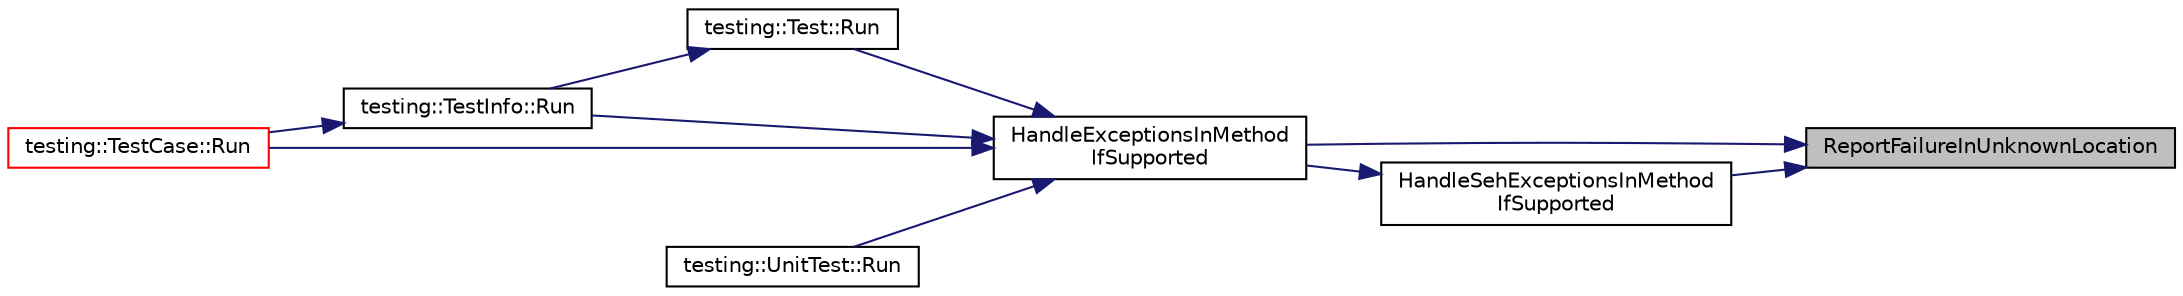 digraph "ReportFailureInUnknownLocation"
{
 // INTERACTIVE_SVG=YES
 // LATEX_PDF_SIZE
  bgcolor="transparent";
  edge [fontname="Helvetica",fontsize="10",labelfontname="Helvetica",labelfontsize="10"];
  node [fontname="Helvetica",fontsize="10",shape=record];
  rankdir="RL";
  Node1 [label="ReportFailureInUnknownLocation",height=0.2,width=0.4,color="black", fillcolor="grey75", style="filled", fontcolor="black",tooltip=" "];
  Node1 -> Node2 [dir="back",color="midnightblue",fontsize="10",style="solid",fontname="Helvetica"];
  Node2 [label="HandleExceptionsInMethod\lIfSupported",height=0.2,width=0.4,color="black",URL="$d0/da7/namespacetesting_1_1internal_addb2ed165b92b74e25fe9ebe9e46b9f9.html#addb2ed165b92b74e25fe9ebe9e46b9f9",tooltip=" "];
  Node2 -> Node3 [dir="back",color="midnightblue",fontsize="10",style="solid",fontname="Helvetica"];
  Node3 [label="testing::Test::Run",height=0.2,width=0.4,color="black",URL="$db/d9f/classtesting_1_1Test_aa3eca255b6be227d7d901cc2a72017a5.html#aa3eca255b6be227d7d901cc2a72017a5",tooltip=" "];
  Node3 -> Node4 [dir="back",color="midnightblue",fontsize="10",style="solid",fontname="Helvetica"];
  Node4 [label="testing::TestInfo::Run",height=0.2,width=0.4,color="black",URL="$df/d65/classtesting_1_1TestInfo_aa3eca255b6be227d7d901cc2a72017a5.html#aa3eca255b6be227d7d901cc2a72017a5",tooltip=" "];
  Node4 -> Node5 [dir="back",color="midnightblue",fontsize="10",style="solid",fontname="Helvetica"];
  Node5 [label="testing::TestCase::Run",height=0.2,width=0.4,color="red",URL="$d0/d9a/classtesting_1_1TestCase_aa3eca255b6be227d7d901cc2a72017a5.html#aa3eca255b6be227d7d901cc2a72017a5",tooltip=" "];
  Node2 -> Node4 [dir="back",color="midnightblue",fontsize="10",style="solid",fontname="Helvetica"];
  Node2 -> Node5 [dir="back",color="midnightblue",fontsize="10",style="solid",fontname="Helvetica"];
  Node2 -> Node7 [dir="back",color="midnightblue",fontsize="10",style="solid",fontname="Helvetica"];
  Node7 [label="testing::UnitTest::Run",height=0.2,width=0.4,color="black",URL="$d5/d21/classtesting_1_1UnitTest_a22f3e90081aaad35b4eccfa93a28042c.html#a22f3e90081aaad35b4eccfa93a28042c",tooltip=" "];
  Node1 -> Node8 [dir="back",color="midnightblue",fontsize="10",style="solid",fontname="Helvetica"];
  Node8 [label="HandleSehExceptionsInMethod\lIfSupported",height=0.2,width=0.4,color="black",URL="$d0/da7/namespacetesting_1_1internal_ac5293b438139ef7ed05cb7fcaaf63545.html#ac5293b438139ef7ed05cb7fcaaf63545",tooltip=" "];
  Node8 -> Node2 [dir="back",color="midnightblue",fontsize="10",style="solid",fontname="Helvetica"];
}
